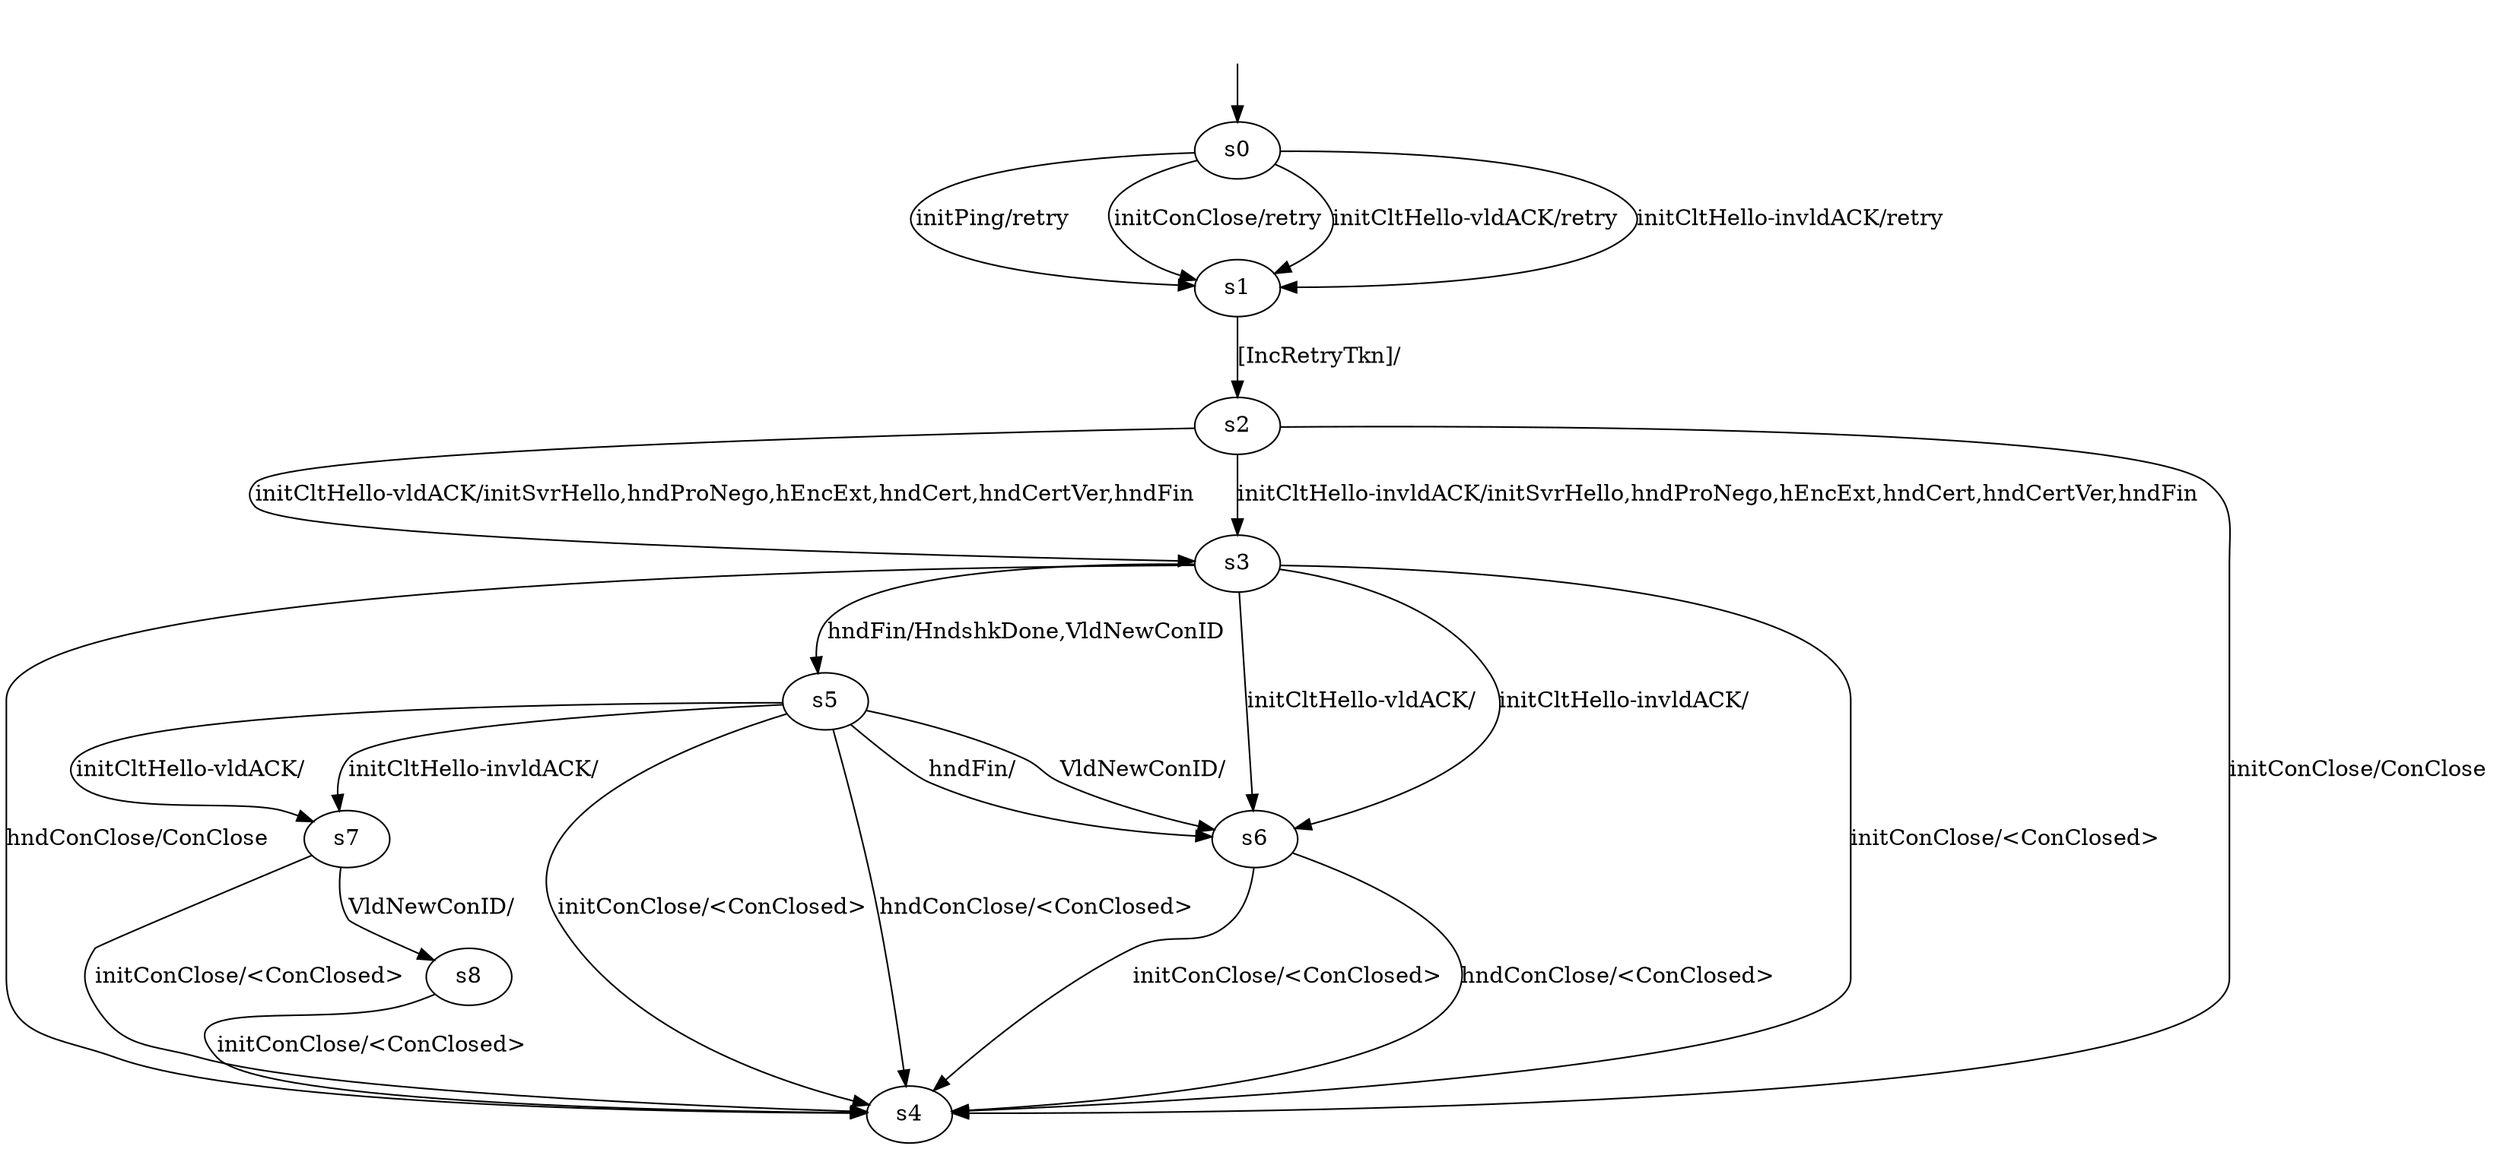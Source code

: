 digraph "kwikModels/kwik-BWR-0/learnedModel" {
s0 [label=s0];
s1 [label=s1];
s2 [label=s2];
s3 [label=s3];
s4 [label=s4];
s5 [label=s5];
s6 [label=s6];
s7 [label=s7];
s8 [label=s8];
s0 -> s1  [label="initPing/retry "];
s0 -> s1  [label="initConClose/retry "];
s0 -> s1  [label="initCltHello-vldACK/retry "];
s0 -> s1  [label="initCltHello-invldACK/retry "];
s1 -> s2  [label="[IncRetryTkn]/ "];
s2 -> s4  [label="initConClose/ConClose "];
s2 -> s3  [label="initCltHello-vldACK/initSvrHello,hndProNego,hEncExt,hndCert,hndCertVer,hndFin "];
s2 -> s3  [label="initCltHello-invldACK/initSvrHello,hndProNego,hEncExt,hndCert,hndCertVer,hndFin "];
s3 -> s4  [label="initConClose/<ConClosed> "];
s3 -> s6  [label="initCltHello-vldACK/ "];
s3 -> s6  [label="initCltHello-invldACK/ "];
s3 -> s5  [label="hndFin/HndshkDone,VldNewConID "];
s3 -> s4  [label="hndConClose/ConClose "];
s5 -> s4  [label="initConClose/<ConClosed> "];
s5 -> s7  [label="initCltHello-vldACK/ "];
s5 -> s7  [label="initCltHello-invldACK/ "];
s5 -> s6  [label="hndFin/ "];
s5 -> s4  [label="hndConClose/<ConClosed> "];
s5 -> s6  [label="VldNewConID/ "];
s6 -> s4  [label="initConClose/<ConClosed> "];
s6 -> s4  [label="hndConClose/<ConClosed> "];
s7 -> s4  [label="initConClose/<ConClosed> "];
s7 -> s8  [label="VldNewConID/ "];
s8 -> s4  [label="initConClose/<ConClosed> "];
__start0 [label="", shape=none];
__start0 -> s0  [label=""];
}
